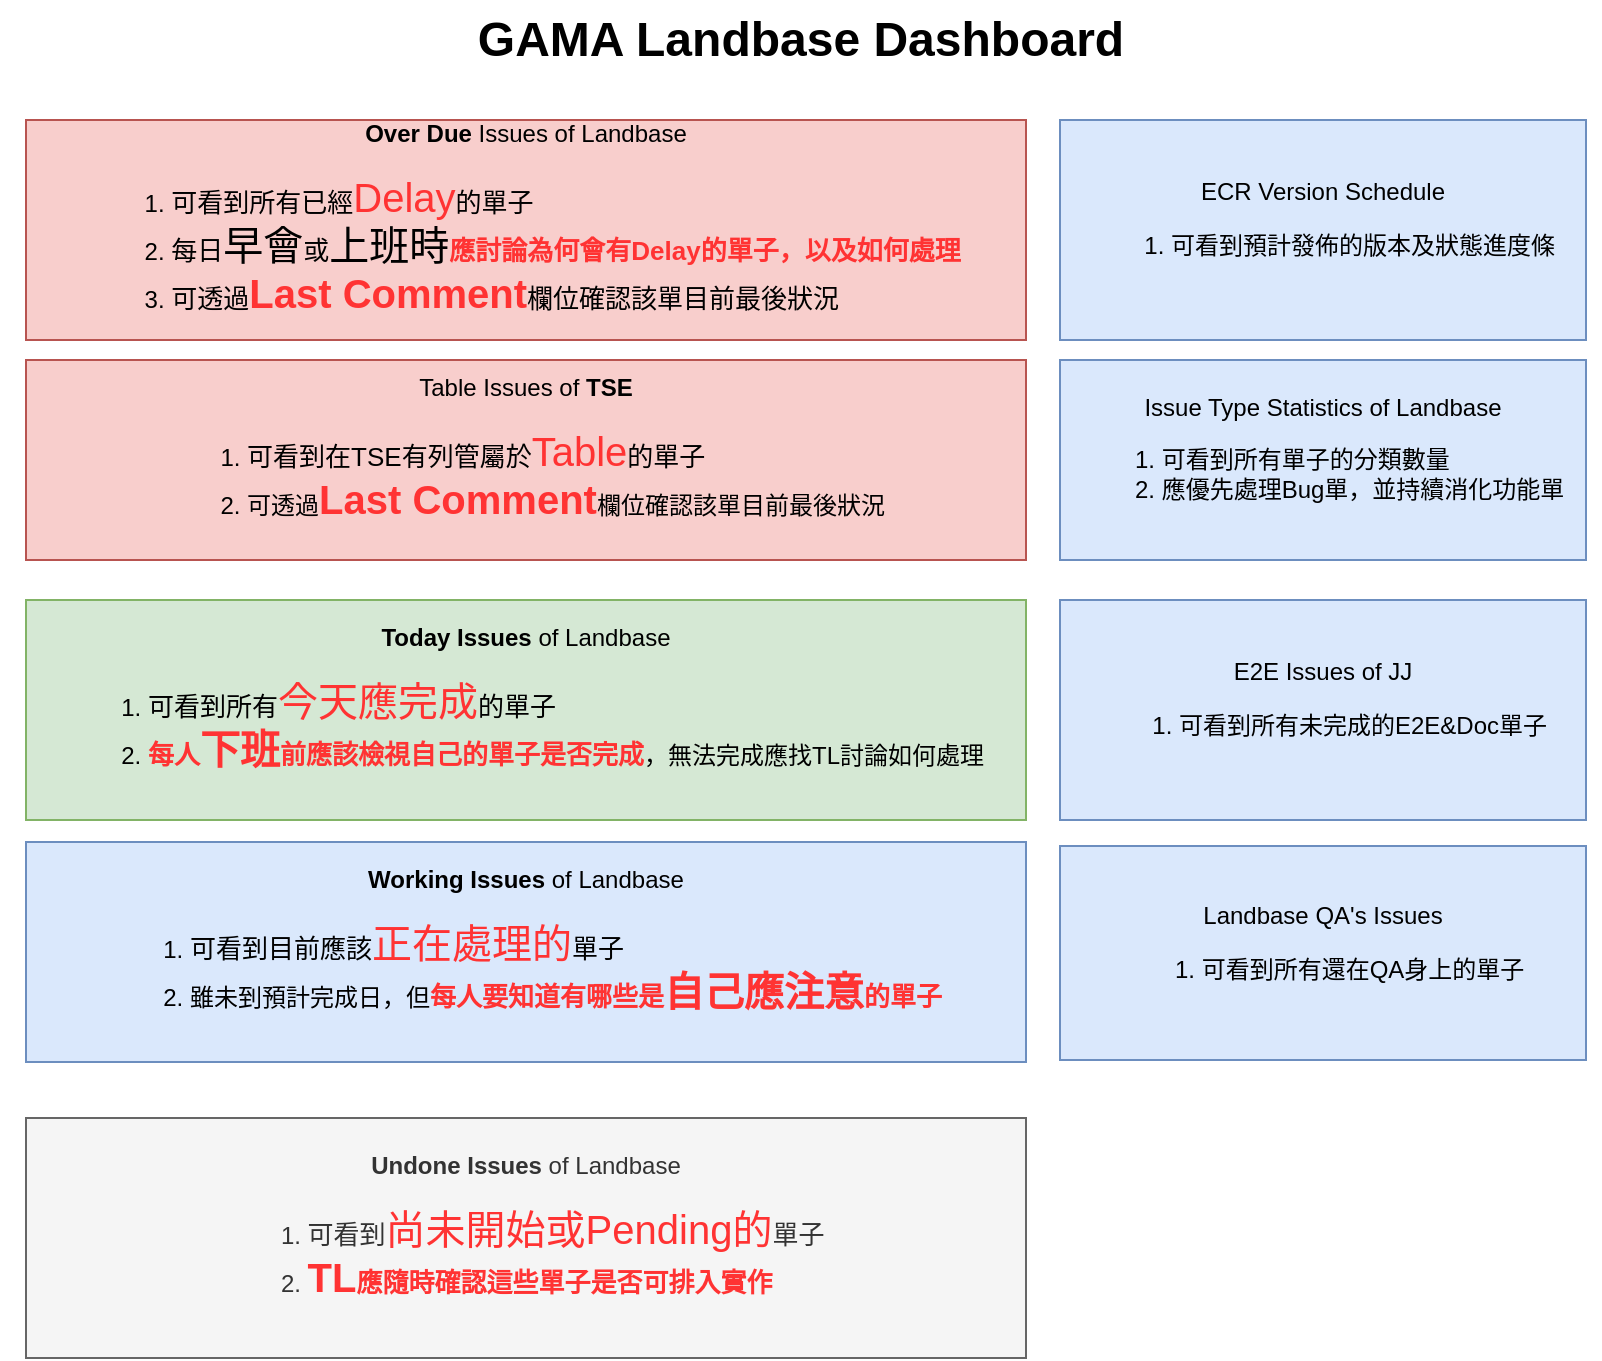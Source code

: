<mxfile version="11.0.4" type="github"><diagram id="M95wfp1Q9Uw5M2g8LMAI" name="第1頁"><mxGraphModel dx="1426" dy="747" grid="1" gridSize="10" guides="1" tooltips="1" connect="1" arrows="1" fold="1" page="1" pageScale="1" pageWidth="827" pageHeight="800" math="0" shadow="0"><root><mxCell id="0"/><mxCell id="1" parent="0"/><mxCell id="uwWNamnaWRUTzGGO2uTA-1" value="&lt;b&gt;Over Due&lt;/b&gt; Issues of Landbase&lt;br&gt;&lt;ol&gt;&lt;li style=&quot;text-align: left&quot;&gt;&lt;span style=&quot;font-size: 13px&quot;&gt;可看到所有已經&lt;/span&gt;&lt;font style=&quot;font-size: 20px&quot; color=&quot;#ff3333&quot;&gt;Delay&lt;/font&gt;&lt;span style=&quot;font-size: 13px&quot;&gt;的單子&lt;/span&gt;&lt;/li&gt;&lt;li style=&quot;text-align: left&quot;&gt;&lt;span style=&quot;font-size: 13px&quot;&gt;每日&lt;/span&gt;&lt;font style=&quot;font-size: 20px&quot;&gt;早會&lt;/font&gt;&lt;span style=&quot;font-size: 13px&quot;&gt;或&lt;/span&gt;&lt;font style=&quot;font-size: 20px&quot;&gt;上班時&lt;/font&gt;&lt;font color=&quot;#ff3333&quot; style=&quot;font-size: 13px&quot;&gt;&lt;b&gt;應討論為何會有Delay的單子，以及如何處理&lt;/b&gt;&lt;/font&gt;&lt;/li&gt;&lt;li style=&quot;text-align: left&quot;&gt;&lt;span style=&quot;font-size: 13px&quot;&gt;可透過&lt;b style=&quot;font-size: 12px&quot;&gt;&lt;font color=&quot;#ff3333&quot; style=&quot;font-size: 20px&quot;&gt;Last Comment&lt;/font&gt;&lt;/b&gt;欄位確認該單目前最後狀況&lt;/span&gt;&lt;/li&gt;&lt;/ol&gt;" style="rounded=0;whiteSpace=wrap;html=1;fillColor=#f8cecc;strokeColor=#b85450;" parent="1" vertex="1"><mxGeometry x="23" y="70" width="500" height="110" as="geometry"/></mxCell><mxCell id="uwWNamnaWRUTzGGO2uTA-2" value="ECR Version Schedule&lt;br&gt;&lt;div style=&quot;text-align: left&quot;&gt;&lt;ol&gt;&lt;li&gt;可看到預計發佈的版本及狀態進度條&lt;/li&gt;&lt;/ol&gt;&lt;/div&gt;" style="rounded=0;whiteSpace=wrap;html=1;fillColor=#dae8fc;strokeColor=#6c8ebf;" parent="1" vertex="1"><mxGeometry x="540" y="70" width="263" height="110" as="geometry"/></mxCell><mxCell id="uwWNamnaWRUTzGGO2uTA-3" value="&lt;b&gt;Today Issues&lt;/b&gt; of Landbase&lt;br&gt;&lt;ol&gt;&lt;li style=&quot;text-align: left&quot;&gt;&lt;span style=&quot;font-size: 13px&quot;&gt;可看到所有&lt;/span&gt;&lt;font style=&quot;font-size: 20px&quot; color=&quot;#ff3333&quot;&gt;今天應完成&lt;/font&gt;&lt;span style=&quot;font-size: 13px&quot;&gt;的單子&lt;/span&gt;&lt;/li&gt;&lt;li style=&quot;text-align: left&quot;&gt;&lt;font color=&quot;#ff3333&quot;&gt;&lt;b&gt;&lt;span style=&quot;font-size: 13px&quot;&gt;每人&lt;/span&gt;&lt;font style=&quot;font-size: 20px&quot;&gt;下班&lt;/font&gt;&lt;span style=&quot;font-size: 13px&quot;&gt;前應該檢視自己的單子是否完成&lt;/span&gt;&lt;/b&gt;&lt;/font&gt;，無法完成應找TL討論如何處理&lt;/li&gt;&lt;/ol&gt;" style="rounded=0;whiteSpace=wrap;html=1;fillColor=#d5e8d4;strokeColor=#82b366;" parent="1" vertex="1"><mxGeometry x="23" y="310" width="500" height="110" as="geometry"/></mxCell><mxCell id="uwWNamnaWRUTzGGO2uTA-4" value="Issue Type Statistics of Landbase&lt;br&gt;&lt;div style=&quot;text-align: left&quot;&gt;&lt;ol&gt;&lt;li&gt;可看到所有單子的分類數量&lt;/li&gt;&lt;li&gt;應優先處理Bug單，並持續消化功能單&lt;/li&gt;&lt;/ol&gt;&lt;/div&gt;" style="rounded=0;whiteSpace=wrap;html=1;fillColor=#dae8fc;strokeColor=#6c8ebf;" parent="1" vertex="1"><mxGeometry x="540" y="190" width="263" height="100" as="geometry"/></mxCell><mxCell id="uwWNamnaWRUTzGGO2uTA-5" value="E2E Issues of JJ&lt;br&gt;&lt;ol&gt;&lt;li style=&quot;text-align: left&quot;&gt;可看到所有未完成的E2E&amp;amp;Doc單子&lt;/li&gt;&lt;/ol&gt;" style="rounded=0;whiteSpace=wrap;html=1;fillColor=#dae8fc;strokeColor=#6c8ebf;" parent="1" vertex="1"><mxGeometry x="540" y="310" width="263" height="110" as="geometry"/></mxCell><mxCell id="uwWNamnaWRUTzGGO2uTA-6" value="&lt;b&gt;Working Issues&lt;/b&gt; of Landbase&lt;br&gt;&lt;ol&gt;&lt;li style=&quot;text-align: left&quot;&gt;&lt;span style=&quot;font-size: 13px&quot;&gt;可看到目前應該&lt;/span&gt;&lt;font style=&quot;font-size: 20px&quot; color=&quot;#ff3333&quot;&gt;正在處理的&lt;/font&gt;&lt;span style=&quot;font-size: 13px&quot;&gt;單子&lt;/span&gt;&lt;/li&gt;&lt;li style=&quot;text-align: left&quot;&gt;雖未到預計完成日，但&lt;b&gt;&lt;font color=&quot;#ff3333&quot;&gt;&lt;span style=&quot;font-size: 13px&quot;&gt;每人要知道有哪些是&lt;/span&gt;&lt;font style=&quot;font-size: 20px&quot;&gt;自己應注意&lt;/font&gt;&lt;span style=&quot;font-size: 13px&quot;&gt;的單子&lt;/span&gt;&lt;/font&gt;&lt;/b&gt;&lt;/li&gt;&lt;/ol&gt;" style="rounded=0;whiteSpace=wrap;html=1;fillColor=#dae8fc;strokeColor=#6c8ebf;" parent="1" vertex="1"><mxGeometry x="23" y="431" width="500" height="110" as="geometry"/></mxCell><mxCell id="uwWNamnaWRUTzGGO2uTA-7" value="&lt;b&gt;Undone Issues&lt;/b&gt; of Landbase&lt;br&gt;&lt;ol&gt;&lt;li style=&quot;text-align: left&quot;&gt;&lt;span style=&quot;font-size: 13px&quot;&gt;可看到&lt;/span&gt;&lt;font style=&quot;font-size: 20px&quot; color=&quot;#ff3333&quot;&gt;尚未開始或Pending的&lt;/font&gt;&lt;span style=&quot;font-size: 13px&quot;&gt;單子&lt;/span&gt;&lt;/li&gt;&lt;li style=&quot;text-align: left&quot;&gt;&lt;b&gt;&lt;font color=&quot;#ff3333&quot;&gt;&lt;font style=&quot;font-size: 20px&quot;&gt;TL&lt;/font&gt;&lt;span style=&quot;font-size: 13px&quot;&gt;應隨時確認這些單子是否可排入實作&lt;/span&gt;&lt;/font&gt;&lt;/b&gt;&lt;/li&gt;&lt;/ol&gt;" style="rounded=0;whiteSpace=wrap;html=1;fillColor=#f5f5f5;strokeColor=#666666;fontColor=#333333;" parent="1" vertex="1"><mxGeometry x="23" y="569" width="500" height="120" as="geometry"/></mxCell><mxCell id="uwWNamnaWRUTzGGO2uTA-9" value="GAMA Landbase Dashboard" style="text;strokeColor=none;fillColor=none;html=1;fontSize=24;fontStyle=1;verticalAlign=middle;align=center;" parent="1" vertex="1"><mxGeometry x="10" y="10" width="800" height="40" as="geometry"/></mxCell><mxCell id="yjHWci2yXbdcWpPQR0L--1" value="Landbase QA's Issues&lt;br&gt;&lt;ol&gt;&lt;li style=&quot;text-align: left&quot;&gt;可看到所有還在QA身上的單子&lt;/li&gt;&lt;/ol&gt;" style="rounded=0;whiteSpace=wrap;html=1;fillColor=#dae8fc;strokeColor=#6c8ebf;" vertex="1" parent="1"><mxGeometry x="540" y="433" width="263" height="107" as="geometry"/></mxCell><mxCell id="yjHWci2yXbdcWpPQR0L--2" value="Table Issues of &lt;b&gt;TSE&lt;/b&gt;&lt;br&gt;&lt;ol&gt;&lt;li style=&quot;text-align: left&quot;&gt;&lt;span style=&quot;font-size: 13px&quot;&gt;可看到在TSE有列管屬於&lt;/span&gt;&lt;font style=&quot;font-size: 20px&quot; color=&quot;#ff3333&quot;&gt;Table&lt;/font&gt;&lt;span style=&quot;font-size: 13px&quot;&gt;的單子&lt;/span&gt;&lt;/li&gt;&lt;li style=&quot;text-align: left&quot;&gt;可透過&lt;b&gt;&lt;font style=&quot;font-size: 20px&quot; color=&quot;#ff3333&quot;&gt;Last Comment&lt;/font&gt;&lt;/b&gt;欄位確認該單目前最後狀況&lt;/li&gt;&lt;/ol&gt;" style="rounded=0;whiteSpace=wrap;html=1;fillColor=#f8cecc;strokeColor=#b85450;" vertex="1" parent="1"><mxGeometry x="23" y="190" width="500" height="100" as="geometry"/></mxCell></root></mxGraphModel></diagram></mxfile>